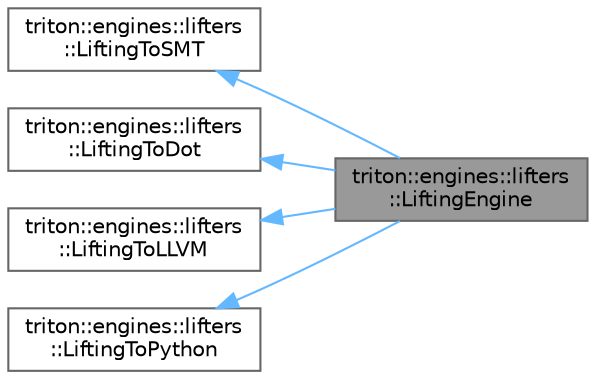 digraph "triton::engines::lifters::LiftingEngine"
{
 // LATEX_PDF_SIZE
  bgcolor="transparent";
  edge [fontname=Helvetica,fontsize=10,labelfontname=Helvetica,labelfontsize=10];
  node [fontname=Helvetica,fontsize=10,shape=box,height=0.2,width=0.4];
  rankdir="LR";
  Node1 [label="triton::engines::lifters\l::LiftingEngine",height=0.2,width=0.4,color="gray40", fillcolor="grey60", style="filled", fontcolor="black",tooltip="The lifting engine class."];
  Node2 -> Node1 [dir="back",color="steelblue1",style="solid"];
  Node2 [label="triton::engines::lifters\l::LiftingToSMT",height=0.2,width=0.4,color="gray40", fillcolor="white", style="filled",URL="$classtriton_1_1engines_1_1lifters_1_1LiftingToSMT.html",tooltip="The lifting to SMT class."];
  Node3 -> Node1 [dir="back",color="steelblue1",style="solid"];
  Node3 [label="triton::engines::lifters\l::LiftingToDot",height=0.2,width=0.4,color="gray40", fillcolor="white", style="filled",URL="$classtriton_1_1engines_1_1lifters_1_1LiftingToDot.html",tooltip="The lifting to Dot class."];
  Node4 -> Node1 [dir="back",color="steelblue1",style="solid"];
  Node4 [label="triton::engines::lifters\l::LiftingToLLVM",height=0.2,width=0.4,color="gray40", fillcolor="white", style="filled",URL="$classtriton_1_1engines_1_1lifters_1_1LiftingToLLVM.html",tooltip="The lifting to LLVM class."];
  Node5 -> Node1 [dir="back",color="steelblue1",style="solid"];
  Node5 [label="triton::engines::lifters\l::LiftingToPython",height=0.2,width=0.4,color="gray40", fillcolor="white", style="filled",URL="$classtriton_1_1engines_1_1lifters_1_1LiftingToPython.html",tooltip="The lifting to Python class."];
}
